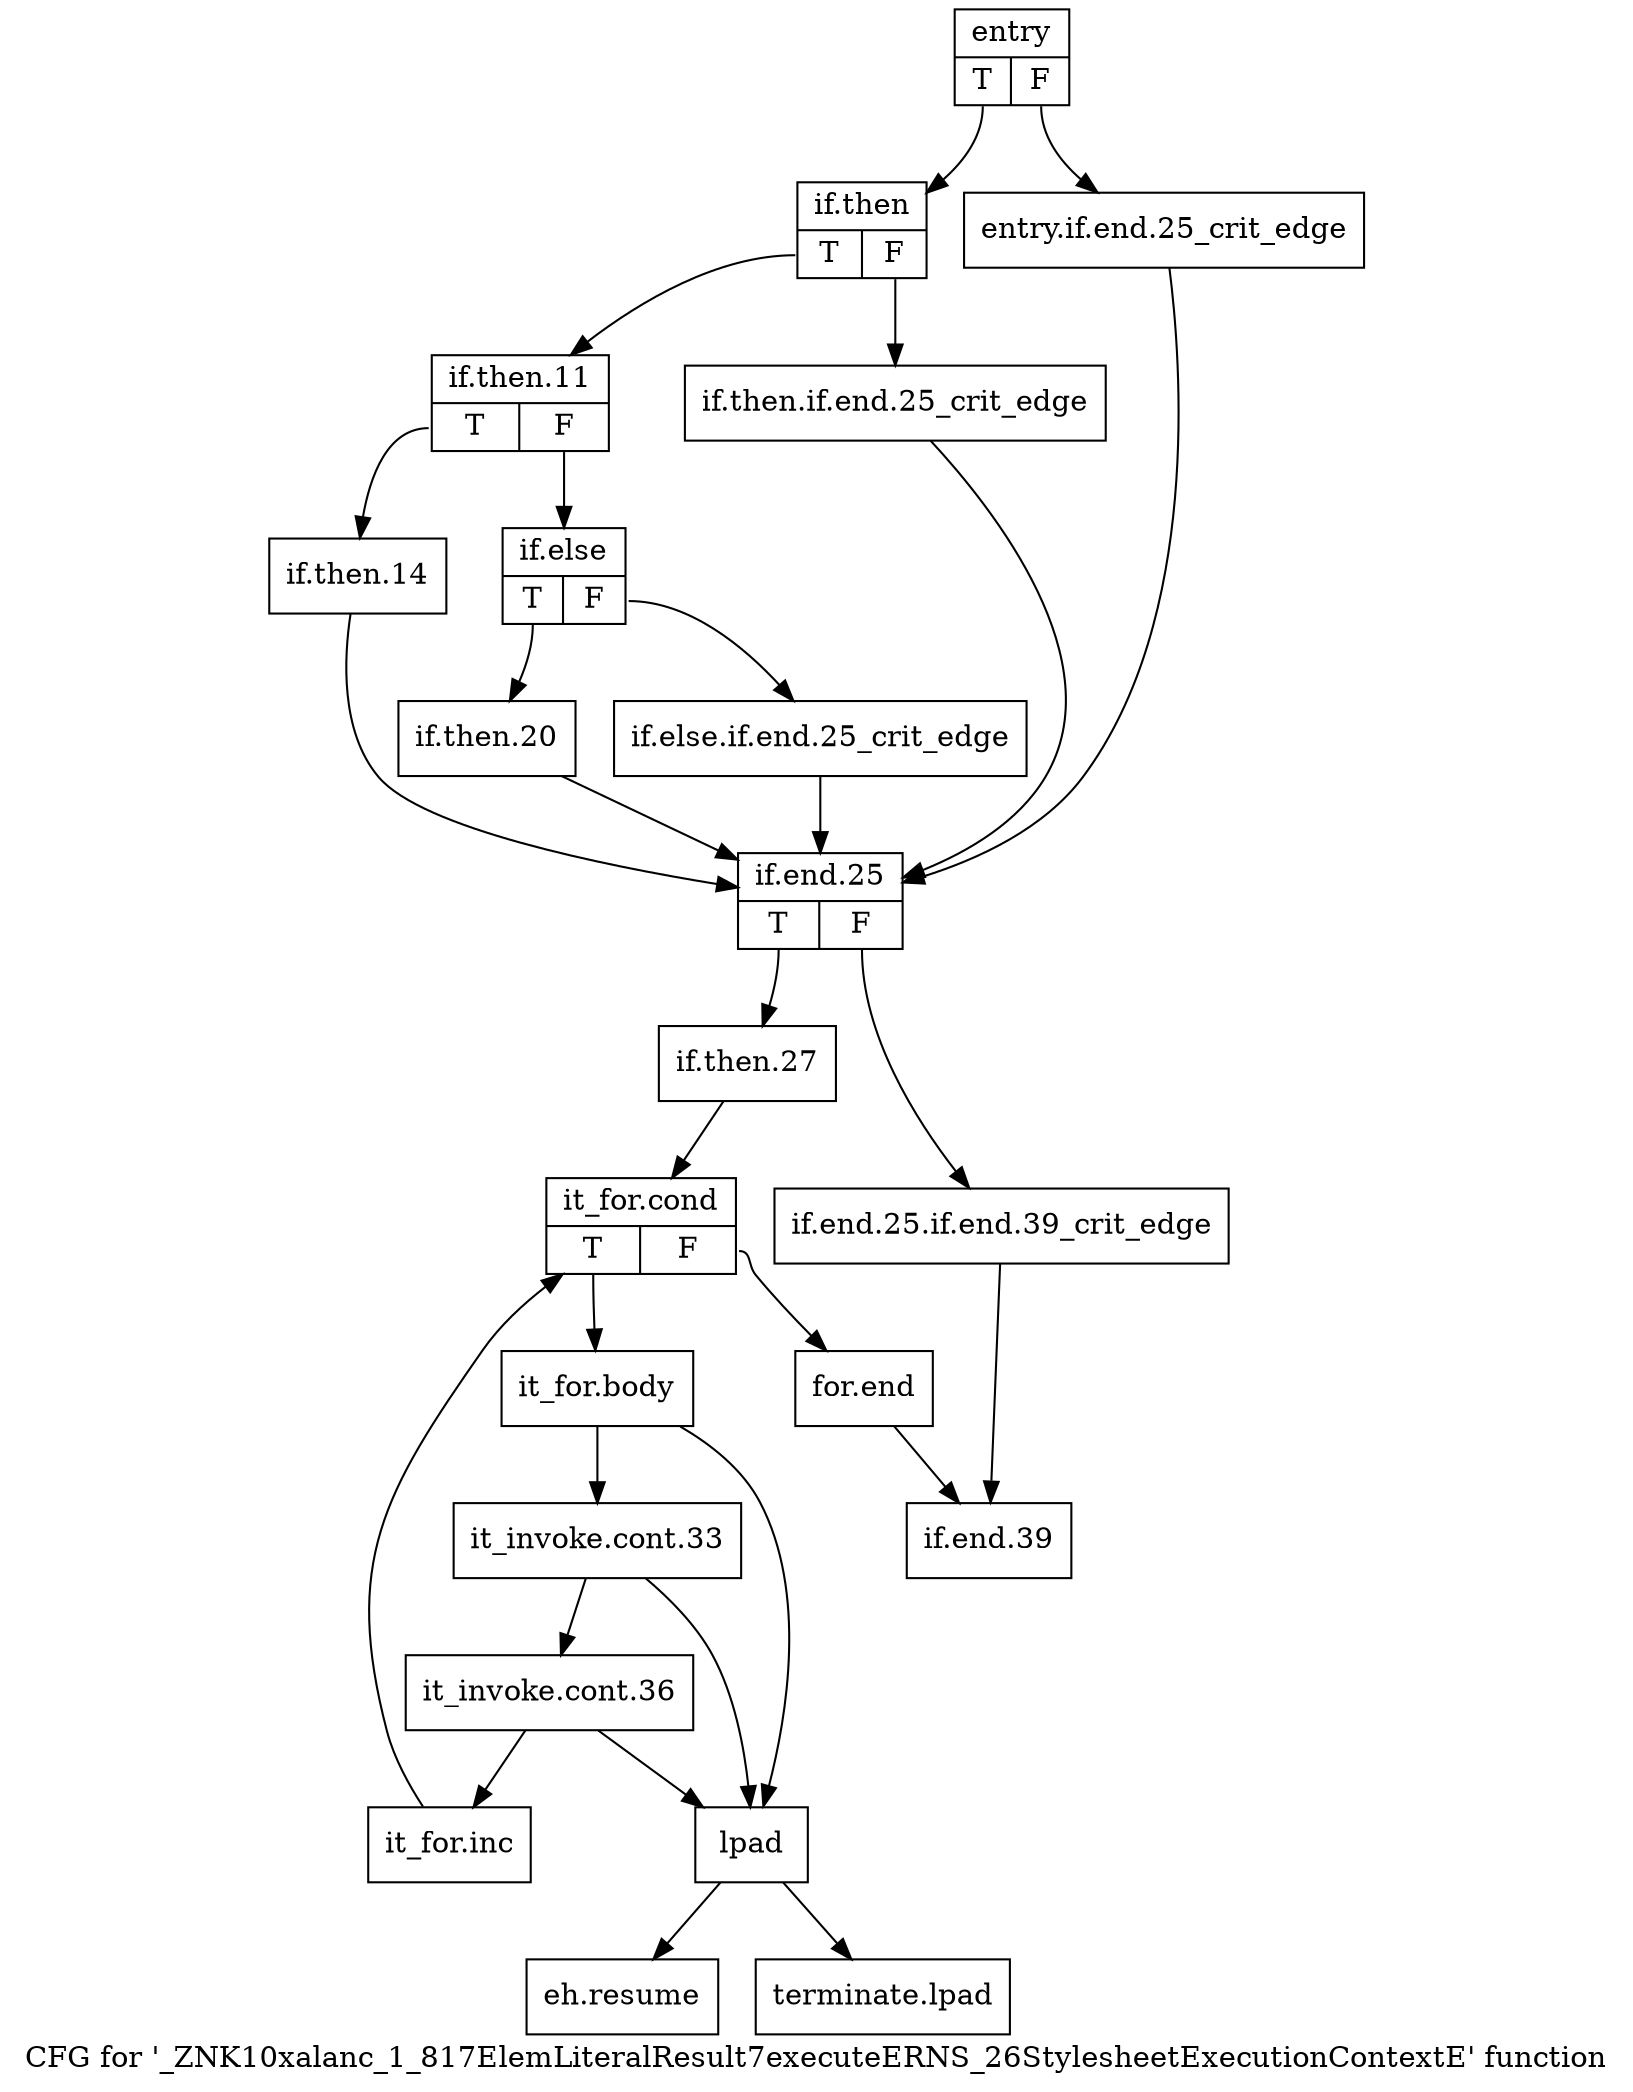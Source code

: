 digraph "CFG for '_ZNK10xalanc_1_817ElemLiteralResult7executeERNS_26StylesheetExecutionContextE' function" {
	label="CFG for '_ZNK10xalanc_1_817ElemLiteralResult7executeERNS_26StylesheetExecutionContextE' function";

	Node0x71e0fc0 [shape=record,label="{entry|{<s0>T|<s1>F}}"];
	Node0x71e0fc0:s0 -> Node0x71e1060;
	Node0x71e0fc0:s1 -> Node0x71e1010;
	Node0x71e1010 [shape=record,label="{entry.if.end.25_crit_edge}"];
	Node0x71e1010 -> Node0x71e1290;
	Node0x71e1060 [shape=record,label="{if.then|{<s0>T|<s1>F}}"];
	Node0x71e1060:s0 -> Node0x71e1100;
	Node0x71e1060:s1 -> Node0x71e10b0;
	Node0x71e10b0 [shape=record,label="{if.then.if.end.25_crit_edge}"];
	Node0x71e10b0 -> Node0x71e1290;
	Node0x71e1100 [shape=record,label="{if.then.11|{<s0>T|<s1>F}}"];
	Node0x71e1100:s0 -> Node0x71e1150;
	Node0x71e1100:s1 -> Node0x71e11a0;
	Node0x71e1150 [shape=record,label="{if.then.14}"];
	Node0x71e1150 -> Node0x71e1290;
	Node0x71e11a0 [shape=record,label="{if.else|{<s0>T|<s1>F}}"];
	Node0x71e11a0:s0 -> Node0x71e1240;
	Node0x71e11a0:s1 -> Node0x71e11f0;
	Node0x71e11f0 [shape=record,label="{if.else.if.end.25_crit_edge}"];
	Node0x71e11f0 -> Node0x71e1290;
	Node0x71e1240 [shape=record,label="{if.then.20}"];
	Node0x71e1240 -> Node0x71e1290;
	Node0x71e1290 [shape=record,label="{if.end.25|{<s0>T|<s1>F}}"];
	Node0x71e1290:s0 -> Node0x71e1330;
	Node0x71e1290:s1 -> Node0x71e12e0;
	Node0x71e12e0 [shape=record,label="{if.end.25.if.end.39_crit_edge}"];
	Node0x71e12e0 -> Node0x71e15b0;
	Node0x71e1330 [shape=record,label="{if.then.27}"];
	Node0x71e1330 -> Node0x71e1380;
	Node0x71e1380 [shape=record,label="{it_for.cond|{<s0>T|<s1>F}}"];
	Node0x71e1380:s0 -> Node0x71e13d0;
	Node0x71e1380:s1 -> Node0x71e1560;
	Node0x71e13d0 [shape=record,label="{it_for.body}"];
	Node0x71e13d0 -> Node0x71e1420;
	Node0x71e13d0 -> Node0x71e1510;
	Node0x71e1420 [shape=record,label="{it_invoke.cont.33}"];
	Node0x71e1420 -> Node0x71e1470;
	Node0x71e1420 -> Node0x71e1510;
	Node0x71e1470 [shape=record,label="{it_invoke.cont.36}"];
	Node0x71e1470 -> Node0x71e14c0;
	Node0x71e1470 -> Node0x71e1510;
	Node0x71e14c0 [shape=record,label="{it_for.inc}"];
	Node0x71e14c0 -> Node0x71e1380;
	Node0x71e1510 [shape=record,label="{lpad}"];
	Node0x71e1510 -> Node0x71e1600;
	Node0x71e1510 -> Node0x71e1650;
	Node0x71e1560 [shape=record,label="{for.end}"];
	Node0x71e1560 -> Node0x71e15b0;
	Node0x71e15b0 [shape=record,label="{if.end.39}"];
	Node0x71e1600 [shape=record,label="{eh.resume}"];
	Node0x71e1650 [shape=record,label="{terminate.lpad}"];
}
